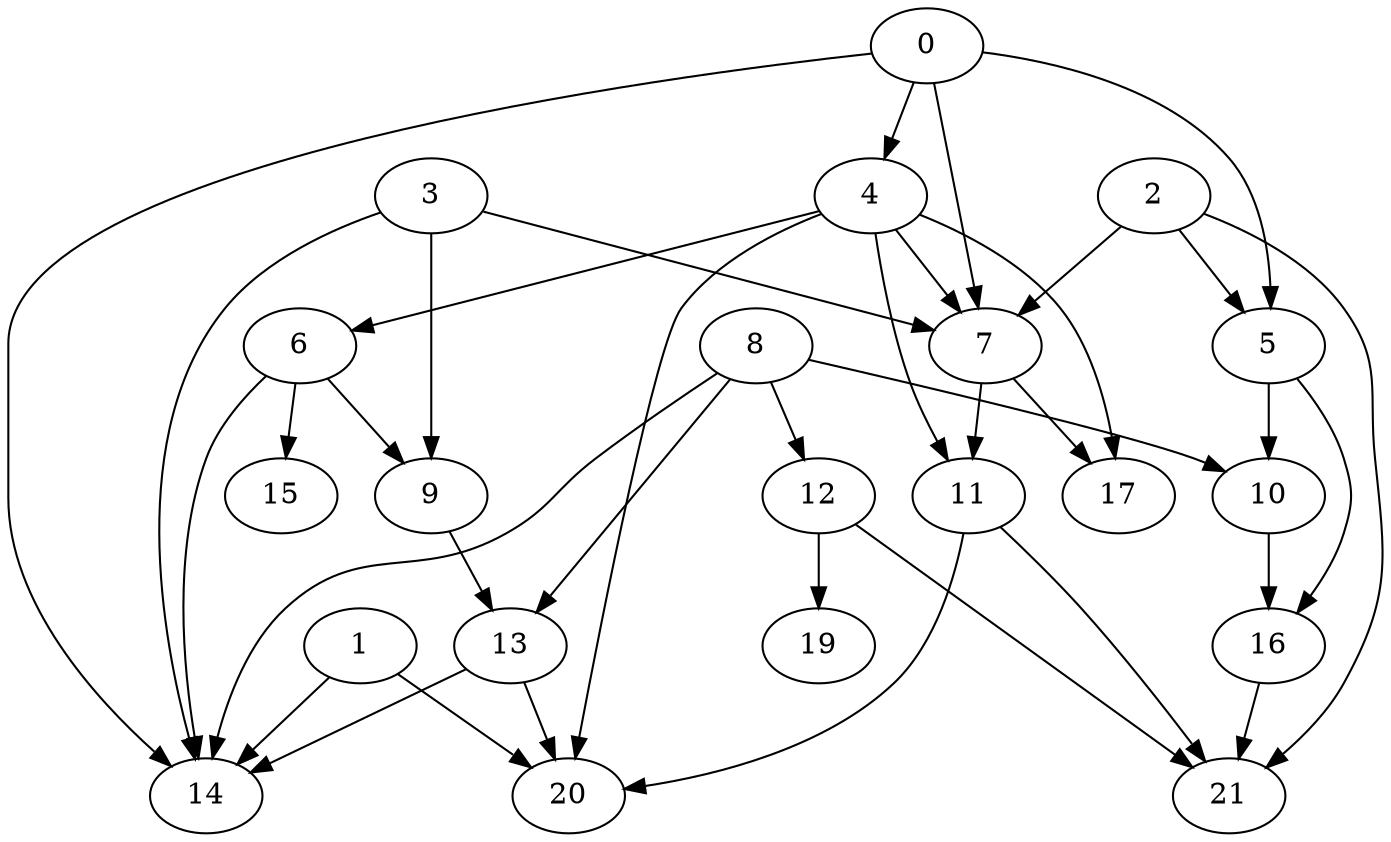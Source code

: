 digraph {
  0 -> 4;
  0 -> 5;
  0 -> 7;
  0 -> 14;
  1 -> 14;
  1 -> 20;
  2 -> 5;
  2 -> 7;
  2 -> 21;
  3 -> 7;
  3 -> 9;
  3 -> 14;
  4 -> 6;
  4 -> 7;
  4 -> 11;
  4 -> 17;
  4 -> 20;
  5 -> 10;
  5 -> 16;
  6 -> 9;
  6 -> 14;
  6 -> 15;
  7 -> 11;
  7 -> 17;
  8 -> 10;
  8 -> 12;
  8 -> 13;
  8 -> 14;
  9 -> 13;
  10 -> 16;
  11 -> 20;
  11 -> 21;
  12 -> 19;
  12 -> 21;
  13 -> 14;
  13 -> 20;
  16 -> 21;
}
